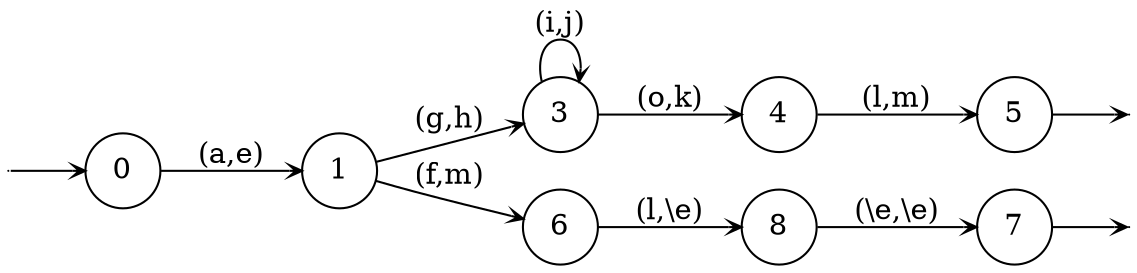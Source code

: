 digraph
{
  vcsn_context = "lat<wordset<char_letters(afgilo)>, wordset<char_letters(ehjkm)>>, b"
  rankdir = LR
  edge [arrowhead = vee, arrowsize = .6]
  {
    node [shape = point, width = 0]
    I0
    F5
    F7
  }
  {
    node [shape = circle, style = rounded, width = 0.5]
    0
    1
    3
    4
    5
    6
    7
    8
  }
  I0 -> 0
  0 -> 1 [label = "(a,e)"]
  1 -> 3 [label = "(g,h)"]
  1 -> 6 [label = "(f,m)"]
  3 -> 3 [label = "(i,j)"]
  3 -> 4 [label = "(o,k)"]
  4 -> 5 [label = "(l,m)"]
  5 -> F5
  6 -> 8 [label = "(l,\\e)"]
  7 -> F7
  8 -> 7 [label = "(\\e,\\e)"]
}
